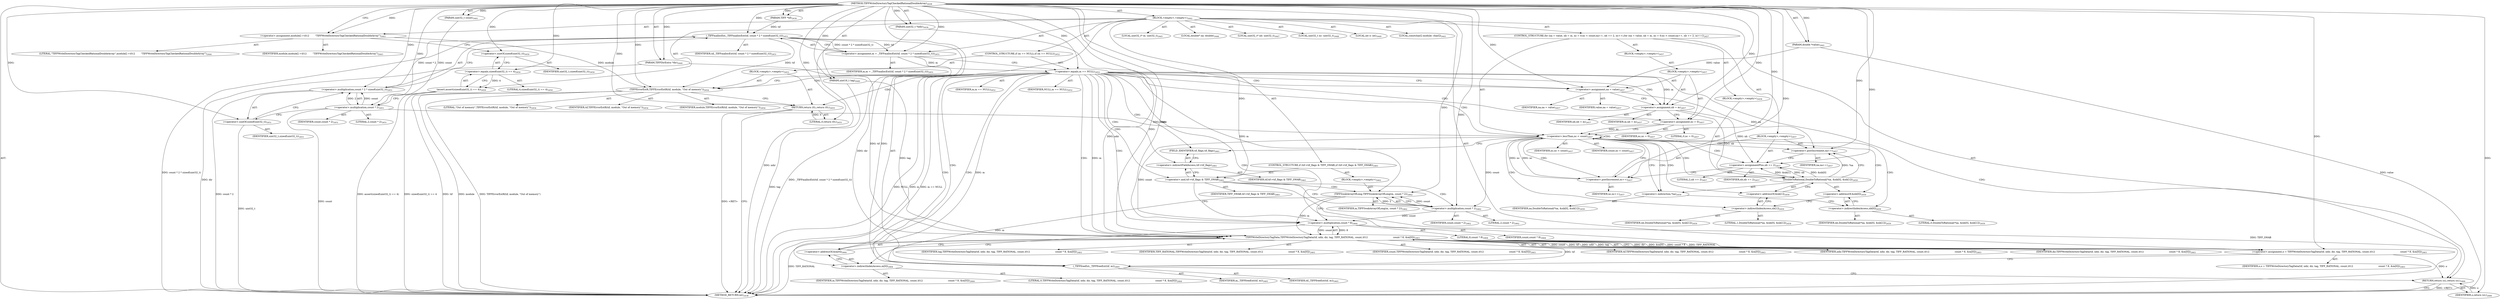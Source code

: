 digraph "TIFFWriteDirectoryTagCheckedRationalDoubleArray" {  
"70624" [label = <(METHOD,TIFFWriteDirectoryTagCheckedRationalDoubleArray)<SUB>2438</SUB>> ]
"70625" [label = <(PARAM,TIFF *tif)<SUB>2439</SUB>> ]
"70626" [label = <(PARAM,uint32_t *ndir)<SUB>2439</SUB>> ]
"70627" [label = <(PARAM,TIFFDirEntry *dir)<SUB>2440</SUB>> ]
"70628" [label = <(PARAM,uint16_t tag)<SUB>2440</SUB>> ]
"70629" [label = <(PARAM,uint32_t count)<SUB>2441</SUB>> ]
"70630" [label = <(PARAM,double *value)<SUB>2441</SUB>> ]
"70631" [label = <(BLOCK,&lt;empty&gt;,&lt;empty&gt;)<SUB>2442</SUB>> ]
"70632" [label = <(LOCAL,constchar[] module: char[])<SUB>2443</SUB>> ]
"70633" [label = <(&lt;operator&gt;.assignment,module[] =\012        &quot;TIFFWriteDirectoryTagCheckedRationalDoubleArray&quot;)<SUB>2443</SUB>> ]
"70634" [label = <(IDENTIFIER,module,module[] =\012        &quot;TIFFWriteDirectoryTagCheckedRationalDoubleArray&quot;)<SUB>2443</SUB>> ]
"70635" [label = <(LITERAL,&quot;TIFFWriteDirectoryTagCheckedRationalDoubleArray&quot;,module[] =\012        &quot;TIFFWriteDirectoryTagCheckedRationalDoubleArray&quot;)<SUB>2444</SUB>> ]
"70636" [label = <(LOCAL,uint32_t* m: uint32_t)<SUB>2445</SUB>> ]
"70637" [label = <(LOCAL,double* na: double)<SUB>2446</SUB>> ]
"70638" [label = <(LOCAL,uint32_t* nb: uint32_t)<SUB>2447</SUB>> ]
"70639" [label = <(LOCAL,uint32_t nc: uint32_t)<SUB>2448</SUB>> ]
"70640" [label = <(LOCAL,int o: int)<SUB>2449</SUB>> ]
"70641" [label = <(assert,assert(sizeof(uint32_t) == 4))<SUB>2450</SUB>> ]
"70642" [label = <(&lt;operator&gt;.equals,sizeof(uint32_t) == 4)<SUB>2450</SUB>> ]
"70643" [label = <(&lt;operator&gt;.sizeOf,sizeof(uint32_t))<SUB>2450</SUB>> ]
"70644" [label = <(IDENTIFIER,uint32_t,sizeof(uint32_t))<SUB>2450</SUB>> ]
"70645" [label = <(LITERAL,4,sizeof(uint32_t) == 4)<SUB>2450</SUB>> ]
"70646" [label = <(&lt;operator&gt;.assignment,m = _TIFFmallocExt(tif, count * 2 * sizeof(uint32_t)))<SUB>2451</SUB>> ]
"70647" [label = <(IDENTIFIER,m,m = _TIFFmallocExt(tif, count * 2 * sizeof(uint32_t)))<SUB>2451</SUB>> ]
"70648" [label = <(_TIFFmallocExt,_TIFFmallocExt(tif, count * 2 * sizeof(uint32_t)))<SUB>2451</SUB>> ]
"70649" [label = <(IDENTIFIER,tif,_TIFFmallocExt(tif, count * 2 * sizeof(uint32_t)))<SUB>2451</SUB>> ]
"70650" [label = <(&lt;operator&gt;.multiplication,count * 2 * sizeof(uint32_t))<SUB>2451</SUB>> ]
"70651" [label = <(&lt;operator&gt;.multiplication,count * 2)<SUB>2451</SUB>> ]
"70652" [label = <(IDENTIFIER,count,count * 2)<SUB>2451</SUB>> ]
"70653" [label = <(LITERAL,2,count * 2)<SUB>2451</SUB>> ]
"70654" [label = <(&lt;operator&gt;.sizeOf,sizeof(uint32_t))<SUB>2451</SUB>> ]
"70655" [label = <(IDENTIFIER,uint32_t,sizeof(uint32_t))<SUB>2451</SUB>> ]
"70656" [label = <(CONTROL_STRUCTURE,if (m == NULL),if (m == NULL))<SUB>2452</SUB>> ]
"70657" [label = <(&lt;operator&gt;.equals,m == NULL)<SUB>2452</SUB>> ]
"70658" [label = <(IDENTIFIER,m,m == NULL)<SUB>2452</SUB>> ]
"70659" [label = <(IDENTIFIER,NULL,m == NULL)<SUB>2452</SUB>> ]
"70660" [label = <(BLOCK,&lt;empty&gt;,&lt;empty&gt;)<SUB>2453</SUB>> ]
"70661" [label = <(TIFFErrorExtR,TIFFErrorExtR(tif, module, &quot;Out of memory&quot;))<SUB>2454</SUB>> ]
"70662" [label = <(IDENTIFIER,tif,TIFFErrorExtR(tif, module, &quot;Out of memory&quot;))<SUB>2454</SUB>> ]
"70663" [label = <(IDENTIFIER,module,TIFFErrorExtR(tif, module, &quot;Out of memory&quot;))<SUB>2454</SUB>> ]
"70664" [label = <(LITERAL,&quot;Out of memory&quot;,TIFFErrorExtR(tif, module, &quot;Out of memory&quot;))<SUB>2454</SUB>> ]
"70665" [label = <(RETURN,return (0);,return (0);)<SUB>2455</SUB>> ]
"70666" [label = <(LITERAL,0,return (0);)<SUB>2455</SUB>> ]
"70667" [label = <(CONTROL_STRUCTURE,for (na = value, nb = m, nc = 0;nc &lt; count;na++, nb += 2, nc++),for (na = value, nb = m, nc = 0;nc &lt; count;na++, nb += 2, nc++))<SUB>2457</SUB>> ]
"70668" [label = <(BLOCK,&lt;empty&gt;,&lt;empty&gt;)<SUB>2457</SUB>> ]
"70669" [label = <(BLOCK,&lt;empty&gt;,&lt;empty&gt;)<SUB>2457</SUB>> ]
"70670" [label = <(&lt;operator&gt;.assignment,na = value)<SUB>2457</SUB>> ]
"70671" [label = <(IDENTIFIER,na,na = value)<SUB>2457</SUB>> ]
"70672" [label = <(IDENTIFIER,value,na = value)<SUB>2457</SUB>> ]
"70673" [label = <(&lt;operator&gt;.assignment,nb = m)<SUB>2457</SUB>> ]
"70674" [label = <(IDENTIFIER,nb,nb = m)<SUB>2457</SUB>> ]
"70675" [label = <(IDENTIFIER,m,nb = m)<SUB>2457</SUB>> ]
"70676" [label = <(&lt;operator&gt;.assignment,nc = 0)<SUB>2457</SUB>> ]
"70677" [label = <(IDENTIFIER,nc,nc = 0)<SUB>2457</SUB>> ]
"70678" [label = <(LITERAL,0,nc = 0)<SUB>2457</SUB>> ]
"70679" [label = <(&lt;operator&gt;.lessThan,nc &lt; count)<SUB>2457</SUB>> ]
"70680" [label = <(IDENTIFIER,nc,nc &lt; count)<SUB>2457</SUB>> ]
"70681" [label = <(IDENTIFIER,count,nc &lt; count)<SUB>2457</SUB>> ]
"70682" [label = <(BLOCK,&lt;empty&gt;,&lt;empty&gt;)<SUB>2457</SUB>> ]
"70683" [label = <(&lt;operator&gt;.postIncrement,na++)<SUB>2457</SUB>> ]
"70684" [label = <(IDENTIFIER,na,na++)<SUB>2457</SUB>> ]
"70685" [label = <(&lt;operator&gt;.assignmentPlus,nb += 2)<SUB>2457</SUB>> ]
"70686" [label = <(IDENTIFIER,nb,nb += 2)<SUB>2457</SUB>> ]
"70687" [label = <(LITERAL,2,nb += 2)<SUB>2457</SUB>> ]
"70688" [label = <(&lt;operator&gt;.postIncrement,nc++)<SUB>2457</SUB>> ]
"70689" [label = <(IDENTIFIER,nc,nc++)<SUB>2457</SUB>> ]
"70690" [label = <(BLOCK,&lt;empty&gt;,&lt;empty&gt;)<SUB>2458</SUB>> ]
"70691" [label = <(DoubleToRational,DoubleToRational(*na, &amp;nb[0], &amp;nb[1]))<SUB>2459</SUB>> ]
"70692" [label = <(&lt;operator&gt;.indirection,*na)<SUB>2459</SUB>> ]
"70693" [label = <(IDENTIFIER,na,DoubleToRational(*na, &amp;nb[0], &amp;nb[1]))<SUB>2459</SUB>> ]
"70694" [label = <(&lt;operator&gt;.addressOf,&amp;nb[0])<SUB>2459</SUB>> ]
"70695" [label = <(&lt;operator&gt;.indirectIndexAccess,nb[0])<SUB>2459</SUB>> ]
"70696" [label = <(IDENTIFIER,nb,DoubleToRational(*na, &amp;nb[0], &amp;nb[1]))<SUB>2459</SUB>> ]
"70697" [label = <(LITERAL,0,DoubleToRational(*na, &amp;nb[0], &amp;nb[1]))<SUB>2459</SUB>> ]
"70698" [label = <(&lt;operator&gt;.addressOf,&amp;nb[1])<SUB>2459</SUB>> ]
"70699" [label = <(&lt;operator&gt;.indirectIndexAccess,nb[1])<SUB>2459</SUB>> ]
"70700" [label = <(IDENTIFIER,nb,DoubleToRational(*na, &amp;nb[0], &amp;nb[1]))<SUB>2459</SUB>> ]
"70701" [label = <(LITERAL,1,DoubleToRational(*na, &amp;nb[0], &amp;nb[1]))<SUB>2459</SUB>> ]
"70702" [label = <(CONTROL_STRUCTURE,if (tif-&gt;tif_flags &amp; TIFF_SWAB),if (tif-&gt;tif_flags &amp; TIFF_SWAB))<SUB>2461</SUB>> ]
"70703" [label = <(&lt;operator&gt;.and,tif-&gt;tif_flags &amp; TIFF_SWAB)<SUB>2461</SUB>> ]
"70704" [label = <(&lt;operator&gt;.indirectFieldAccess,tif-&gt;tif_flags)<SUB>2461</SUB>> ]
"70705" [label = <(IDENTIFIER,tif,tif-&gt;tif_flags &amp; TIFF_SWAB)<SUB>2461</SUB>> ]
"70706" [label = <(FIELD_IDENTIFIER,tif_flags,tif_flags)<SUB>2461</SUB>> ]
"70707" [label = <(IDENTIFIER,TIFF_SWAB,tif-&gt;tif_flags &amp; TIFF_SWAB)<SUB>2461</SUB>> ]
"70708" [label = <(BLOCK,&lt;empty&gt;,&lt;empty&gt;)<SUB>2462</SUB>> ]
"70709" [label = <(TIFFSwabArrayOfLong,TIFFSwabArrayOfLong(m, count * 2))<SUB>2462</SUB>> ]
"70710" [label = <(IDENTIFIER,m,TIFFSwabArrayOfLong(m, count * 2))<SUB>2462</SUB>> ]
"70711" [label = <(&lt;operator&gt;.multiplication,count * 2)<SUB>2462</SUB>> ]
"70712" [label = <(IDENTIFIER,count,count * 2)<SUB>2462</SUB>> ]
"70713" [label = <(LITERAL,2,count * 2)<SUB>2462</SUB>> ]
"70714" [label = <(&lt;operator&gt;.assignment,o = TIFFWriteDirectoryTagData(tif, ndir, dir, tag, TIFF_RATIONAL, count,\012                                  count * 8, &amp;m[0]))<SUB>2463</SUB>> ]
"70715" [label = <(IDENTIFIER,o,o = TIFFWriteDirectoryTagData(tif, ndir, dir, tag, TIFF_RATIONAL, count,\012                                  count * 8, &amp;m[0]))<SUB>2463</SUB>> ]
"70716" [label = <(TIFFWriteDirectoryTagData,TIFFWriteDirectoryTagData(tif, ndir, dir, tag, TIFF_RATIONAL, count,\012                                  count * 8, &amp;m[0]))<SUB>2463</SUB>> ]
"70717" [label = <(IDENTIFIER,tif,TIFFWriteDirectoryTagData(tif, ndir, dir, tag, TIFF_RATIONAL, count,\012                                  count * 8, &amp;m[0]))<SUB>2463</SUB>> ]
"70718" [label = <(IDENTIFIER,ndir,TIFFWriteDirectoryTagData(tif, ndir, dir, tag, TIFF_RATIONAL, count,\012                                  count * 8, &amp;m[0]))<SUB>2463</SUB>> ]
"70719" [label = <(IDENTIFIER,dir,TIFFWriteDirectoryTagData(tif, ndir, dir, tag, TIFF_RATIONAL, count,\012                                  count * 8, &amp;m[0]))<SUB>2463</SUB>> ]
"70720" [label = <(IDENTIFIER,tag,TIFFWriteDirectoryTagData(tif, ndir, dir, tag, TIFF_RATIONAL, count,\012                                  count * 8, &amp;m[0]))<SUB>2463</SUB>> ]
"70721" [label = <(IDENTIFIER,TIFF_RATIONAL,TIFFWriteDirectoryTagData(tif, ndir, dir, tag, TIFF_RATIONAL, count,\012                                  count * 8, &amp;m[0]))<SUB>2463</SUB>> ]
"70722" [label = <(IDENTIFIER,count,TIFFWriteDirectoryTagData(tif, ndir, dir, tag, TIFF_RATIONAL, count,\012                                  count * 8, &amp;m[0]))<SUB>2463</SUB>> ]
"70723" [label = <(&lt;operator&gt;.multiplication,count * 8)<SUB>2464</SUB>> ]
"70724" [label = <(IDENTIFIER,count,count * 8)<SUB>2464</SUB>> ]
"70725" [label = <(LITERAL,8,count * 8)<SUB>2464</SUB>> ]
"70726" [label = <(&lt;operator&gt;.addressOf,&amp;m[0])<SUB>2464</SUB>> ]
"70727" [label = <(&lt;operator&gt;.indirectIndexAccess,m[0])<SUB>2464</SUB>> ]
"70728" [label = <(IDENTIFIER,m,TIFFWriteDirectoryTagData(tif, ndir, dir, tag, TIFF_RATIONAL, count,\012                                  count * 8, &amp;m[0]))<SUB>2464</SUB>> ]
"70729" [label = <(LITERAL,0,TIFFWriteDirectoryTagData(tif, ndir, dir, tag, TIFF_RATIONAL, count,\012                                  count * 8, &amp;m[0]))<SUB>2464</SUB>> ]
"70730" [label = <(_TIFFfreeExt,_TIFFfreeExt(tif, m))<SUB>2465</SUB>> ]
"70731" [label = <(IDENTIFIER,tif,_TIFFfreeExt(tif, m))<SUB>2465</SUB>> ]
"70732" [label = <(IDENTIFIER,m,_TIFFfreeExt(tif, m))<SUB>2465</SUB>> ]
"70733" [label = <(RETURN,return (o);,return (o);)<SUB>2466</SUB>> ]
"70734" [label = <(IDENTIFIER,o,return (o);)<SUB>2466</SUB>> ]
"70735" [label = <(METHOD_RETURN,int)<SUB>2438</SUB>> ]
  "70624" -> "70625"  [ label = "AST: "] 
  "70624" -> "70626"  [ label = "AST: "] 
  "70624" -> "70627"  [ label = "AST: "] 
  "70624" -> "70628"  [ label = "AST: "] 
  "70624" -> "70629"  [ label = "AST: "] 
  "70624" -> "70630"  [ label = "AST: "] 
  "70624" -> "70631"  [ label = "AST: "] 
  "70624" -> "70735"  [ label = "AST: "] 
  "70631" -> "70632"  [ label = "AST: "] 
  "70631" -> "70633"  [ label = "AST: "] 
  "70631" -> "70636"  [ label = "AST: "] 
  "70631" -> "70637"  [ label = "AST: "] 
  "70631" -> "70638"  [ label = "AST: "] 
  "70631" -> "70639"  [ label = "AST: "] 
  "70631" -> "70640"  [ label = "AST: "] 
  "70631" -> "70641"  [ label = "AST: "] 
  "70631" -> "70646"  [ label = "AST: "] 
  "70631" -> "70656"  [ label = "AST: "] 
  "70631" -> "70667"  [ label = "AST: "] 
  "70631" -> "70702"  [ label = "AST: "] 
  "70631" -> "70714"  [ label = "AST: "] 
  "70631" -> "70730"  [ label = "AST: "] 
  "70631" -> "70733"  [ label = "AST: "] 
  "70633" -> "70634"  [ label = "AST: "] 
  "70633" -> "70635"  [ label = "AST: "] 
  "70641" -> "70642"  [ label = "AST: "] 
  "70642" -> "70643"  [ label = "AST: "] 
  "70642" -> "70645"  [ label = "AST: "] 
  "70643" -> "70644"  [ label = "AST: "] 
  "70646" -> "70647"  [ label = "AST: "] 
  "70646" -> "70648"  [ label = "AST: "] 
  "70648" -> "70649"  [ label = "AST: "] 
  "70648" -> "70650"  [ label = "AST: "] 
  "70650" -> "70651"  [ label = "AST: "] 
  "70650" -> "70654"  [ label = "AST: "] 
  "70651" -> "70652"  [ label = "AST: "] 
  "70651" -> "70653"  [ label = "AST: "] 
  "70654" -> "70655"  [ label = "AST: "] 
  "70656" -> "70657"  [ label = "AST: "] 
  "70656" -> "70660"  [ label = "AST: "] 
  "70657" -> "70658"  [ label = "AST: "] 
  "70657" -> "70659"  [ label = "AST: "] 
  "70660" -> "70661"  [ label = "AST: "] 
  "70660" -> "70665"  [ label = "AST: "] 
  "70661" -> "70662"  [ label = "AST: "] 
  "70661" -> "70663"  [ label = "AST: "] 
  "70661" -> "70664"  [ label = "AST: "] 
  "70665" -> "70666"  [ label = "AST: "] 
  "70667" -> "70668"  [ label = "AST: "] 
  "70667" -> "70679"  [ label = "AST: "] 
  "70667" -> "70682"  [ label = "AST: "] 
  "70667" -> "70690"  [ label = "AST: "] 
  "70668" -> "70669"  [ label = "AST: "] 
  "70669" -> "70670"  [ label = "AST: "] 
  "70669" -> "70673"  [ label = "AST: "] 
  "70669" -> "70676"  [ label = "AST: "] 
  "70670" -> "70671"  [ label = "AST: "] 
  "70670" -> "70672"  [ label = "AST: "] 
  "70673" -> "70674"  [ label = "AST: "] 
  "70673" -> "70675"  [ label = "AST: "] 
  "70676" -> "70677"  [ label = "AST: "] 
  "70676" -> "70678"  [ label = "AST: "] 
  "70679" -> "70680"  [ label = "AST: "] 
  "70679" -> "70681"  [ label = "AST: "] 
  "70682" -> "70683"  [ label = "AST: "] 
  "70682" -> "70685"  [ label = "AST: "] 
  "70682" -> "70688"  [ label = "AST: "] 
  "70683" -> "70684"  [ label = "AST: "] 
  "70685" -> "70686"  [ label = "AST: "] 
  "70685" -> "70687"  [ label = "AST: "] 
  "70688" -> "70689"  [ label = "AST: "] 
  "70690" -> "70691"  [ label = "AST: "] 
  "70691" -> "70692"  [ label = "AST: "] 
  "70691" -> "70694"  [ label = "AST: "] 
  "70691" -> "70698"  [ label = "AST: "] 
  "70692" -> "70693"  [ label = "AST: "] 
  "70694" -> "70695"  [ label = "AST: "] 
  "70695" -> "70696"  [ label = "AST: "] 
  "70695" -> "70697"  [ label = "AST: "] 
  "70698" -> "70699"  [ label = "AST: "] 
  "70699" -> "70700"  [ label = "AST: "] 
  "70699" -> "70701"  [ label = "AST: "] 
  "70702" -> "70703"  [ label = "AST: "] 
  "70702" -> "70708"  [ label = "AST: "] 
  "70703" -> "70704"  [ label = "AST: "] 
  "70703" -> "70707"  [ label = "AST: "] 
  "70704" -> "70705"  [ label = "AST: "] 
  "70704" -> "70706"  [ label = "AST: "] 
  "70708" -> "70709"  [ label = "AST: "] 
  "70709" -> "70710"  [ label = "AST: "] 
  "70709" -> "70711"  [ label = "AST: "] 
  "70711" -> "70712"  [ label = "AST: "] 
  "70711" -> "70713"  [ label = "AST: "] 
  "70714" -> "70715"  [ label = "AST: "] 
  "70714" -> "70716"  [ label = "AST: "] 
  "70716" -> "70717"  [ label = "AST: "] 
  "70716" -> "70718"  [ label = "AST: "] 
  "70716" -> "70719"  [ label = "AST: "] 
  "70716" -> "70720"  [ label = "AST: "] 
  "70716" -> "70721"  [ label = "AST: "] 
  "70716" -> "70722"  [ label = "AST: "] 
  "70716" -> "70723"  [ label = "AST: "] 
  "70716" -> "70726"  [ label = "AST: "] 
  "70723" -> "70724"  [ label = "AST: "] 
  "70723" -> "70725"  [ label = "AST: "] 
  "70726" -> "70727"  [ label = "AST: "] 
  "70727" -> "70728"  [ label = "AST: "] 
  "70727" -> "70729"  [ label = "AST: "] 
  "70730" -> "70731"  [ label = "AST: "] 
  "70730" -> "70732"  [ label = "AST: "] 
  "70733" -> "70734"  [ label = "AST: "] 
  "70633" -> "70643"  [ label = "CFG: "] 
  "70641" -> "70651"  [ label = "CFG: "] 
  "70646" -> "70657"  [ label = "CFG: "] 
  "70714" -> "70730"  [ label = "CFG: "] 
  "70730" -> "70733"  [ label = "CFG: "] 
  "70733" -> "70735"  [ label = "CFG: "] 
  "70642" -> "70641"  [ label = "CFG: "] 
  "70648" -> "70646"  [ label = "CFG: "] 
  "70657" -> "70661"  [ label = "CFG: "] 
  "70657" -> "70670"  [ label = "CFG: "] 
  "70679" -> "70692"  [ label = "CFG: "] 
  "70679" -> "70706"  [ label = "CFG: "] 
  "70703" -> "70711"  [ label = "CFG: "] 
  "70703" -> "70723"  [ label = "CFG: "] 
  "70716" -> "70714"  [ label = "CFG: "] 
  "70643" -> "70642"  [ label = "CFG: "] 
  "70650" -> "70648"  [ label = "CFG: "] 
  "70661" -> "70665"  [ label = "CFG: "] 
  "70665" -> "70735"  [ label = "CFG: "] 
  "70683" -> "70685"  [ label = "CFG: "] 
  "70685" -> "70688"  [ label = "CFG: "] 
  "70688" -> "70679"  [ label = "CFG: "] 
  "70691" -> "70683"  [ label = "CFG: "] 
  "70704" -> "70703"  [ label = "CFG: "] 
  "70709" -> "70723"  [ label = "CFG: "] 
  "70723" -> "70727"  [ label = "CFG: "] 
  "70726" -> "70716"  [ label = "CFG: "] 
  "70651" -> "70654"  [ label = "CFG: "] 
  "70654" -> "70650"  [ label = "CFG: "] 
  "70670" -> "70673"  [ label = "CFG: "] 
  "70673" -> "70676"  [ label = "CFG: "] 
  "70676" -> "70679"  [ label = "CFG: "] 
  "70692" -> "70695"  [ label = "CFG: "] 
  "70694" -> "70699"  [ label = "CFG: "] 
  "70698" -> "70691"  [ label = "CFG: "] 
  "70706" -> "70704"  [ label = "CFG: "] 
  "70711" -> "70709"  [ label = "CFG: "] 
  "70727" -> "70726"  [ label = "CFG: "] 
  "70695" -> "70694"  [ label = "CFG: "] 
  "70699" -> "70698"  [ label = "CFG: "] 
  "70624" -> "70633"  [ label = "CFG: "] 
  "70733" -> "70735"  [ label = "DDG: &lt;RET&gt;"] 
  "70665" -> "70735"  [ label = "DDG: &lt;RET&gt;"] 
  "70626" -> "70735"  [ label = "DDG: ndir"] 
  "70627" -> "70735"  [ label = "DDG: dir"] 
  "70628" -> "70735"  [ label = "DDG: tag"] 
  "70630" -> "70735"  [ label = "DDG: value"] 
  "70641" -> "70735"  [ label = "DDG: sizeof(uint32_t) == 4"] 
  "70641" -> "70735"  [ label = "DDG: assert(sizeof(uint32_t) == 4)"] 
  "70651" -> "70735"  [ label = "DDG: count"] 
  "70650" -> "70735"  [ label = "DDG: count * 2"] 
  "70654" -> "70735"  [ label = "DDG: uint32_t"] 
  "70648" -> "70735"  [ label = "DDG: count * 2 * sizeof(uint32_t)"] 
  "70646" -> "70735"  [ label = "DDG: _TIFFmallocExt(tif, count * 2 * sizeof(uint32_t))"] 
  "70657" -> "70735"  [ label = "DDG: m"] 
  "70657" -> "70735"  [ label = "DDG: m == NULL"] 
  "70661" -> "70735"  [ label = "DDG: tif"] 
  "70661" -> "70735"  [ label = "DDG: module"] 
  "70661" -> "70735"  [ label = "DDG: TIFFErrorExtR(tif, module, &quot;Out of memory&quot;)"] 
  "70716" -> "70735"  [ label = "DDG: TIFF_RATIONAL"] 
  "70657" -> "70735"  [ label = "DDG: NULL"] 
  "70703" -> "70735"  [ label = "DDG: TIFF_SWAB"] 
  "70624" -> "70625"  [ label = "DDG: "] 
  "70624" -> "70626"  [ label = "DDG: "] 
  "70624" -> "70627"  [ label = "DDG: "] 
  "70624" -> "70628"  [ label = "DDG: "] 
  "70624" -> "70629"  [ label = "DDG: "] 
  "70624" -> "70630"  [ label = "DDG: "] 
  "70624" -> "70633"  [ label = "DDG: "] 
  "70648" -> "70646"  [ label = "DDG: tif"] 
  "70648" -> "70646"  [ label = "DDG: count * 2 * sizeof(uint32_t)"] 
  "70716" -> "70714"  [ label = "DDG: tag"] 
  "70716" -> "70714"  [ label = "DDG: dir"] 
  "70716" -> "70714"  [ label = "DDG: &amp;m[0]"] 
  "70716" -> "70714"  [ label = "DDG: count * 8"] 
  "70716" -> "70714"  [ label = "DDG: TIFF_RATIONAL"] 
  "70716" -> "70714"  [ label = "DDG: count"] 
  "70716" -> "70714"  [ label = "DDG: tif"] 
  "70716" -> "70714"  [ label = "DDG: ndir"] 
  "70734" -> "70733"  [ label = "DDG: o"] 
  "70714" -> "70733"  [ label = "DDG: o"] 
  "70642" -> "70641"  [ label = "DDG: 4"] 
  "70624" -> "70646"  [ label = "DDG: "] 
  "70624" -> "70714"  [ label = "DDG: "] 
  "70716" -> "70730"  [ label = "DDG: tif"] 
  "70624" -> "70730"  [ label = "DDG: "] 
  "70709" -> "70730"  [ label = "DDG: m"] 
  "70657" -> "70730"  [ label = "DDG: m"] 
  "70624" -> "70734"  [ label = "DDG: "] 
  "70624" -> "70642"  [ label = "DDG: "] 
  "70625" -> "70648"  [ label = "DDG: tif"] 
  "70624" -> "70648"  [ label = "DDG: "] 
  "70650" -> "70648"  [ label = "DDG: count * 2"] 
  "70646" -> "70657"  [ label = "DDG: m"] 
  "70624" -> "70657"  [ label = "DDG: "] 
  "70666" -> "70665"  [ label = "DDG: 0"] 
  "70624" -> "70665"  [ label = "DDG: "] 
  "70676" -> "70679"  [ label = "DDG: nc"] 
  "70688" -> "70679"  [ label = "DDG: nc"] 
  "70624" -> "70679"  [ label = "DDG: "] 
  "70651" -> "70679"  [ label = "DDG: count"] 
  "70624" -> "70685"  [ label = "DDG: "] 
  "70624" -> "70703"  [ label = "DDG: "] 
  "70648" -> "70716"  [ label = "DDG: tif"] 
  "70624" -> "70716"  [ label = "DDG: "] 
  "70626" -> "70716"  [ label = "DDG: ndir"] 
  "70627" -> "70716"  [ label = "DDG: dir"] 
  "70628" -> "70716"  [ label = "DDG: tag"] 
  "70723" -> "70716"  [ label = "DDG: count"] 
  "70723" -> "70716"  [ label = "DDG: 8"] 
  "70709" -> "70716"  [ label = "DDG: m"] 
  "70657" -> "70716"  [ label = "DDG: m"] 
  "70624" -> "70643"  [ label = "DDG: "] 
  "70651" -> "70650"  [ label = "DDG: count"] 
  "70651" -> "70650"  [ label = "DDG: 2"] 
  "70624" -> "70650"  [ label = "DDG: "] 
  "70648" -> "70661"  [ label = "DDG: tif"] 
  "70624" -> "70661"  [ label = "DDG: "] 
  "70633" -> "70661"  [ label = "DDG: module"] 
  "70624" -> "70666"  [ label = "DDG: "] 
  "70630" -> "70670"  [ label = "DDG: value"] 
  "70624" -> "70670"  [ label = "DDG: "] 
  "70657" -> "70673"  [ label = "DDG: m"] 
  "70624" -> "70673"  [ label = "DDG: "] 
  "70624" -> "70676"  [ label = "DDG: "] 
  "70670" -> "70683"  [ label = "DDG: na"] 
  "70691" -> "70683"  [ label = "DDG: *na"] 
  "70624" -> "70683"  [ label = "DDG: "] 
  "70673" -> "70685"  [ label = "DDG: nb"] 
  "70691" -> "70685"  [ label = "DDG: &amp;nb[0]"] 
  "70691" -> "70685"  [ label = "DDG: &amp;nb[1]"] 
  "70679" -> "70688"  [ label = "DDG: nc"] 
  "70624" -> "70688"  [ label = "DDG: "] 
  "70673" -> "70691"  [ label = "DDG: nb"] 
  "70685" -> "70691"  [ label = "DDG: nb"] 
  "70624" -> "70709"  [ label = "DDG: "] 
  "70657" -> "70709"  [ label = "DDG: m"] 
  "70711" -> "70709"  [ label = "DDG: count"] 
  "70711" -> "70709"  [ label = "DDG: 2"] 
  "70679" -> "70723"  [ label = "DDG: count"] 
  "70711" -> "70723"  [ label = "DDG: count"] 
  "70624" -> "70723"  [ label = "DDG: "] 
  "70629" -> "70651"  [ label = "DDG: count"] 
  "70624" -> "70651"  [ label = "DDG: "] 
  "70624" -> "70654"  [ label = "DDG: "] 
  "70679" -> "70711"  [ label = "DDG: count"] 
  "70624" -> "70711"  [ label = "DDG: "] 
  "70657" -> "70673"  [ label = "CDG: "] 
  "70657" -> "70730"  [ label = "CDG: "] 
  "70657" -> "70726"  [ label = "CDG: "] 
  "70657" -> "70679"  [ label = "CDG: "] 
  "70657" -> "70670"  [ label = "CDG: "] 
  "70657" -> "70704"  [ label = "CDG: "] 
  "70657" -> "70661"  [ label = "CDG: "] 
  "70657" -> "70716"  [ label = "CDG: "] 
  "70657" -> "70676"  [ label = "CDG: "] 
  "70657" -> "70723"  [ label = "CDG: "] 
  "70657" -> "70706"  [ label = "CDG: "] 
  "70657" -> "70727"  [ label = "CDG: "] 
  "70657" -> "70733"  [ label = "CDG: "] 
  "70657" -> "70703"  [ label = "CDG: "] 
  "70657" -> "70665"  [ label = "CDG: "] 
  "70657" -> "70714"  [ label = "CDG: "] 
  "70679" -> "70683"  [ label = "CDG: "] 
  "70679" -> "70691"  [ label = "CDG: "] 
  "70679" -> "70699"  [ label = "CDG: "] 
  "70679" -> "70679"  [ label = "CDG: "] 
  "70679" -> "70685"  [ label = "CDG: "] 
  "70679" -> "70692"  [ label = "CDG: "] 
  "70679" -> "70688"  [ label = "CDG: "] 
  "70679" -> "70694"  [ label = "CDG: "] 
  "70679" -> "70698"  [ label = "CDG: "] 
  "70679" -> "70695"  [ label = "CDG: "] 
  "70703" -> "70709"  [ label = "CDG: "] 
  "70703" -> "70711"  [ label = "CDG: "] 
}

